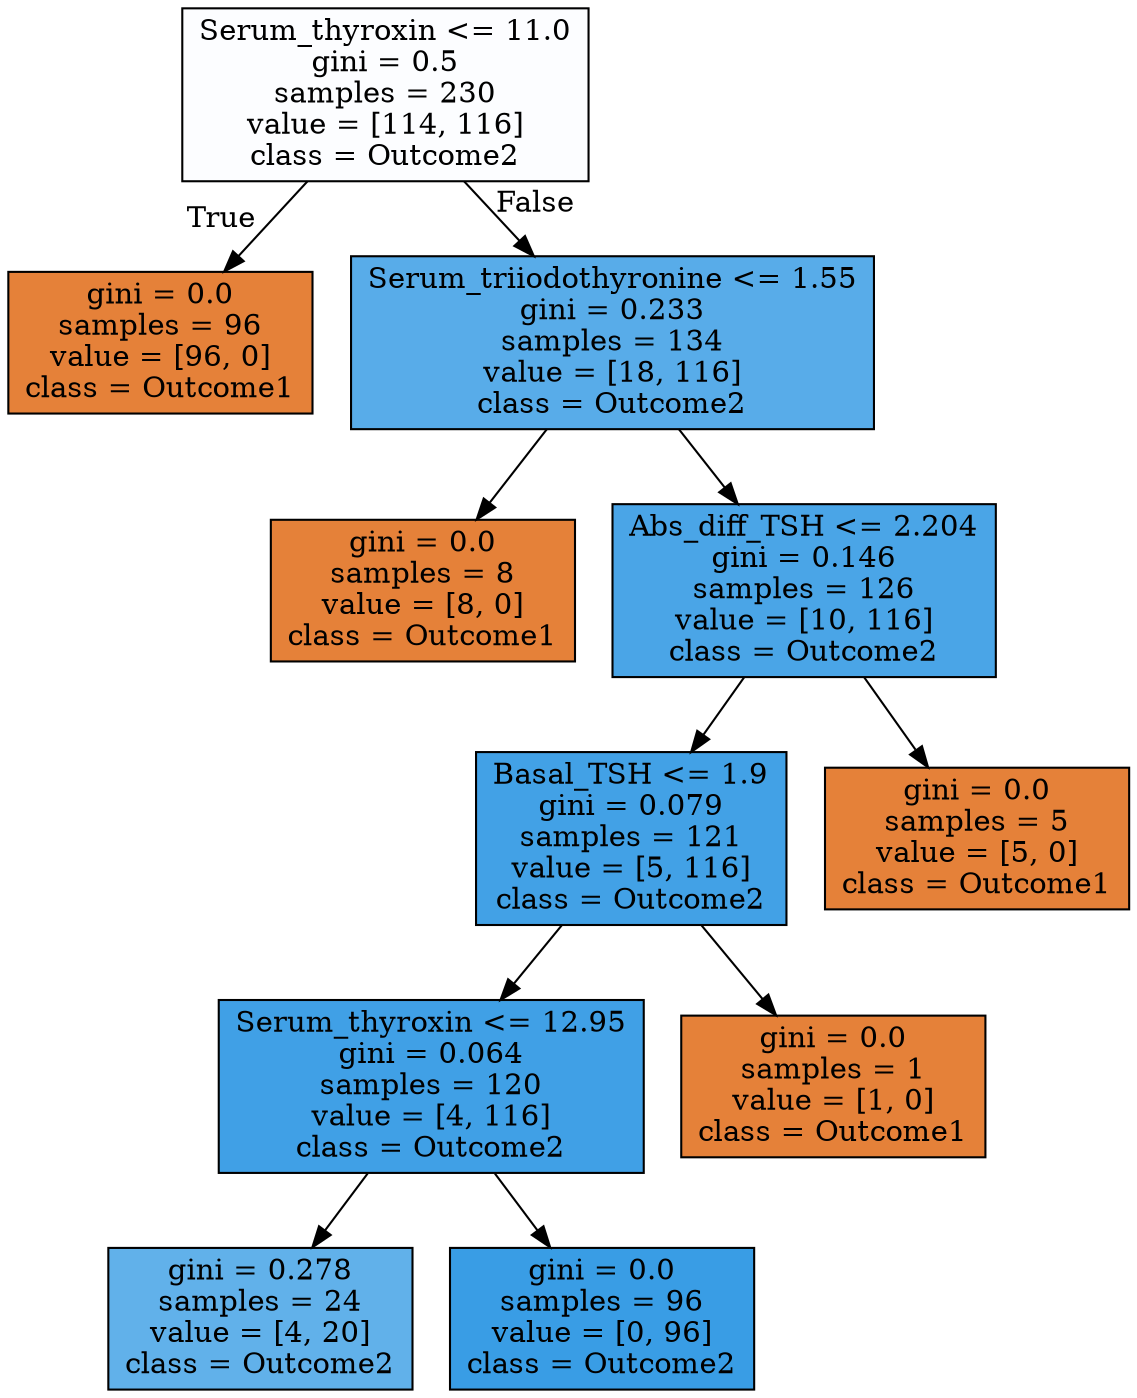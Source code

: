digraph Tree {
node [shape=box, style="filled", color="black"] ;
0 [label="Serum_thyroxin <= 11.0\ngini = 0.5\nsamples = 230\nvalue = [114, 116]\nclass = Outcome2", fillcolor="#fcfdff"] ;
1 [label="gini = 0.0\nsamples = 96\nvalue = [96, 0]\nclass = Outcome1", fillcolor="#e58139"] ;
0 -> 1 [labeldistance=2.5, labelangle=45, headlabel="True"] ;
2 [label="Serum_triiodothyronine <= 1.55\ngini = 0.233\nsamples = 134\nvalue = [18, 116]\nclass = Outcome2", fillcolor="#58ace9"] ;
0 -> 2 [labeldistance=2.5, labelangle=-45, headlabel="False"] ;
3 [label="gini = 0.0\nsamples = 8\nvalue = [8, 0]\nclass = Outcome1", fillcolor="#e58139"] ;
2 -> 3 ;
4 [label="Abs_diff_TSH <= 2.204\ngini = 0.146\nsamples = 126\nvalue = [10, 116]\nclass = Outcome2", fillcolor="#4aa5e7"] ;
2 -> 4 ;
5 [label="Basal_TSH <= 1.9\ngini = 0.079\nsamples = 121\nvalue = [5, 116]\nclass = Outcome2", fillcolor="#42a1e6"] ;
4 -> 5 ;
7 [label="Serum_thyroxin <= 12.95\ngini = 0.064\nsamples = 120\nvalue = [4, 116]\nclass = Outcome2", fillcolor="#40a0e6"] ;
5 -> 7 ;
9 [label="gini = 0.278\nsamples = 24\nvalue = [4, 20]\nclass = Outcome2", fillcolor="#61b1ea"] ;
7 -> 9 ;
10 [label="gini = 0.0\nsamples = 96\nvalue = [0, 96]\nclass = Outcome2", fillcolor="#399de5"] ;
7 -> 10 ;
8 [label="gini = 0.0\nsamples = 1\nvalue = [1, 0]\nclass = Outcome1", fillcolor="#e58139"] ;
5 -> 8 ;
6 [label="gini = 0.0\nsamples = 5\nvalue = [5, 0]\nclass = Outcome1", fillcolor="#e58139"] ;
4 -> 6 ;
}
